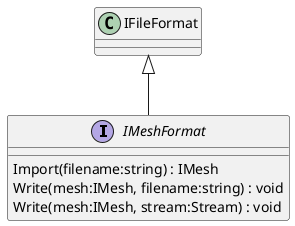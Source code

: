 @startuml
interface IMeshFormat {
    Import(filename:string) : IMesh
    Write(mesh:IMesh, filename:string) : void
    Write(mesh:IMesh, stream:Stream) : void
}
IFileFormat <|-- IMeshFormat
@enduml
